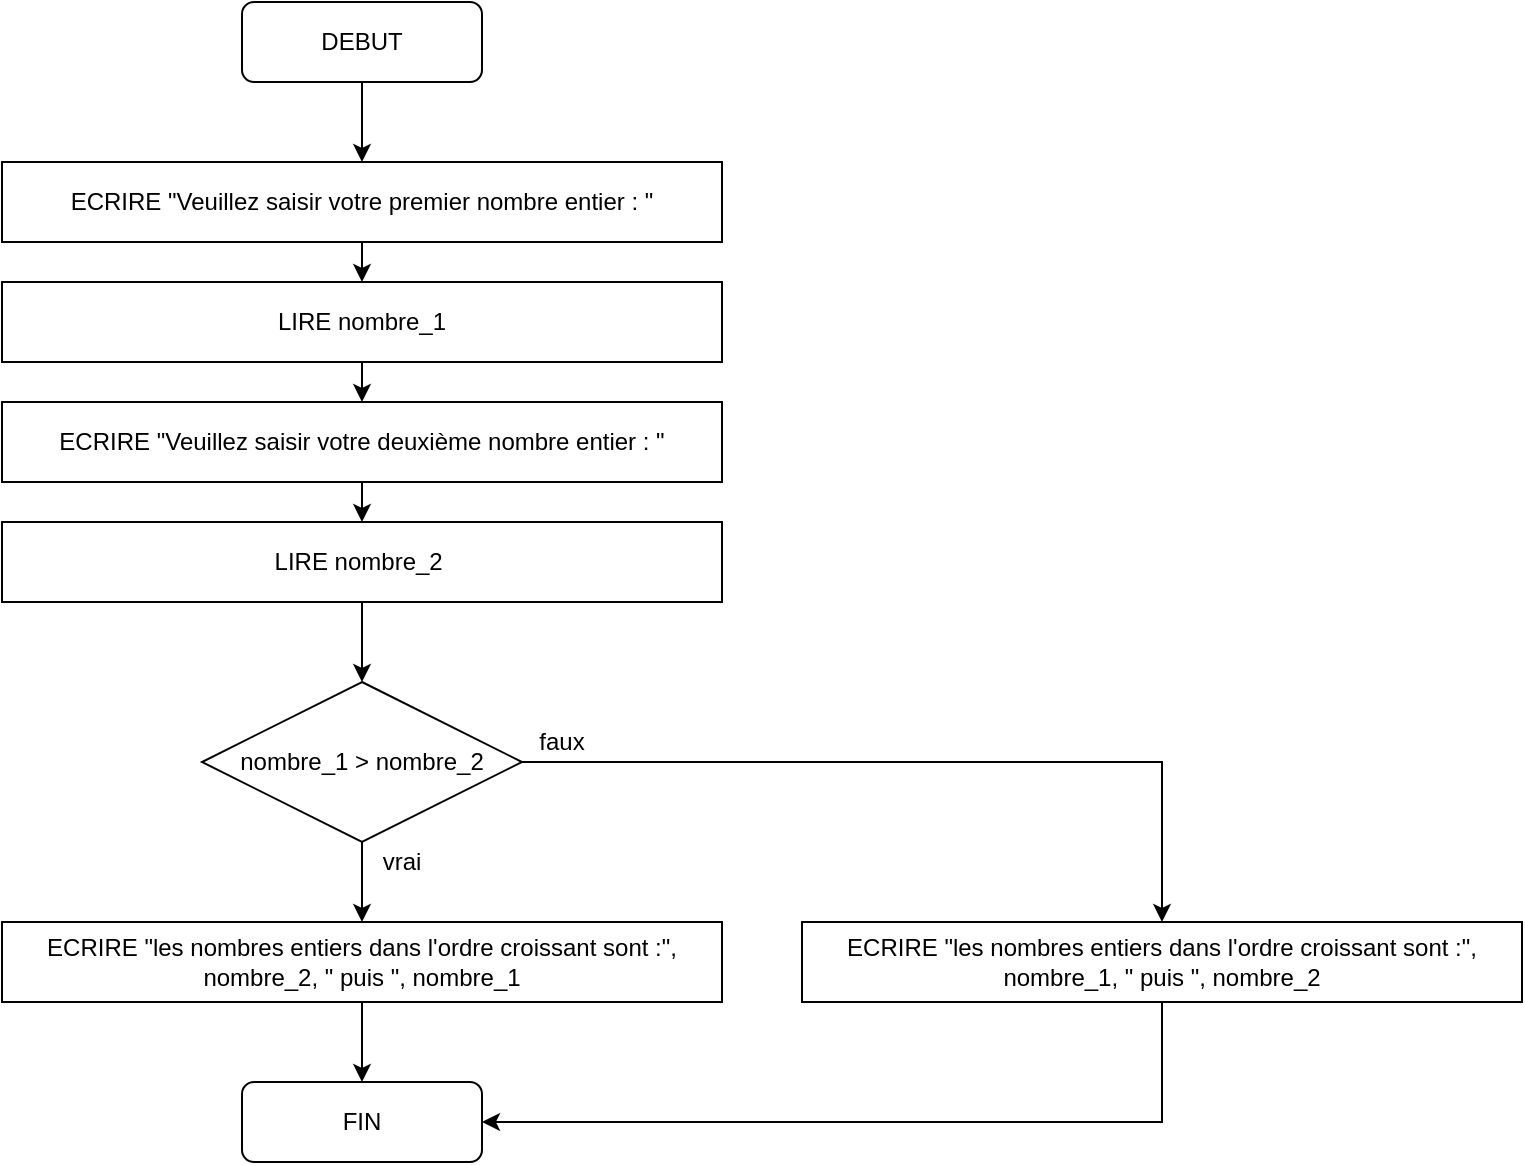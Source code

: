 <mxfile version="14.5.1" type="device"><diagram id="-9iypQbSlYagYA9OUyFK" name="Page-1"><mxGraphModel dx="1326" dy="798" grid="1" gridSize="10" guides="1" tooltips="1" connect="1" arrows="1" fold="1" page="1" pageScale="1" pageWidth="827" pageHeight="1169" math="0" shadow="0"><root><mxCell id="0"/><mxCell id="1" parent="0"/><mxCell id="zmFlZINuTUIFXxekAamJ-10" style="edgeStyle=orthogonalEdgeStyle;rounded=0;orthogonalLoop=1;jettySize=auto;html=1;exitX=0.5;exitY=1;exitDx=0;exitDy=0;entryX=0.5;entryY=0;entryDx=0;entryDy=0;" parent="1" source="zmFlZINuTUIFXxekAamJ-1" target="zmFlZINuTUIFXxekAamJ-2" edge="1"><mxGeometry relative="1" as="geometry"/></mxCell><mxCell id="zmFlZINuTUIFXxekAamJ-1" value="DEBUT" style="rounded=1;whiteSpace=wrap;html=1;fillColor=none;" parent="1" vertex="1"><mxGeometry x="160" y="40" width="120" height="40" as="geometry"/></mxCell><mxCell id="zmFlZINuTUIFXxekAamJ-11" style="edgeStyle=orthogonalEdgeStyle;rounded=0;orthogonalLoop=1;jettySize=auto;html=1;exitX=0.5;exitY=1;exitDx=0;exitDy=0;entryX=0.5;entryY=0;entryDx=0;entryDy=0;" parent="1" source="zmFlZINuTUIFXxekAamJ-2" target="zmFlZINuTUIFXxekAamJ-3" edge="1"><mxGeometry relative="1" as="geometry"/></mxCell><mxCell id="zmFlZINuTUIFXxekAamJ-2" value="ECRIRE &quot;Veuillez saisir votre premier nombre entier : &quot;" style="rounded=0;whiteSpace=wrap;html=1;fillColor=none;" parent="1" vertex="1"><mxGeometry x="40" y="120" width="360" height="40" as="geometry"/></mxCell><mxCell id="zmFlZINuTUIFXxekAamJ-12" style="edgeStyle=orthogonalEdgeStyle;rounded=0;orthogonalLoop=1;jettySize=auto;html=1;exitX=0.5;exitY=1;exitDx=0;exitDy=0;entryX=0.5;entryY=0;entryDx=0;entryDy=0;" parent="1" source="zmFlZINuTUIFXxekAamJ-3" target="zmFlZINuTUIFXxekAamJ-4" edge="1"><mxGeometry relative="1" as="geometry"/></mxCell><mxCell id="zmFlZINuTUIFXxekAamJ-3" value="LIRE nombre_1" style="rounded=0;whiteSpace=wrap;html=1;fillColor=none;" parent="1" vertex="1"><mxGeometry x="40" y="180" width="360" height="40" as="geometry"/></mxCell><mxCell id="zmFlZINuTUIFXxekAamJ-13" style="edgeStyle=orthogonalEdgeStyle;rounded=0;orthogonalLoop=1;jettySize=auto;html=1;exitX=0.5;exitY=1;exitDx=0;exitDy=0;entryX=0.5;entryY=0;entryDx=0;entryDy=0;" parent="1" source="zmFlZINuTUIFXxekAamJ-4" target="zmFlZINuTUIFXxekAamJ-5" edge="1"><mxGeometry relative="1" as="geometry"/></mxCell><mxCell id="zmFlZINuTUIFXxekAamJ-4" value="ECRIRE &quot;Veuillez saisir votre deuxième nombre entier : &quot;" style="rounded=0;whiteSpace=wrap;html=1;fillColor=none;" parent="1" vertex="1"><mxGeometry x="40" y="240" width="360" height="40" as="geometry"/></mxCell><mxCell id="zmFlZINuTUIFXxekAamJ-14" style="edgeStyle=orthogonalEdgeStyle;rounded=0;orthogonalLoop=1;jettySize=auto;html=1;exitX=0.5;exitY=1;exitDx=0;exitDy=0;entryX=0.5;entryY=0;entryDx=0;entryDy=0;" parent="1" source="zmFlZINuTUIFXxekAamJ-5" target="zmFlZINuTUIFXxekAamJ-8" edge="1"><mxGeometry relative="1" as="geometry"/></mxCell><mxCell id="zmFlZINuTUIFXxekAamJ-5" value="LIRE nombre_2&amp;nbsp;" style="rounded=0;whiteSpace=wrap;html=1;fillColor=none;" parent="1" vertex="1"><mxGeometry x="40" y="300" width="360" height="40" as="geometry"/></mxCell><mxCell id="zmFlZINuTUIFXxekAamJ-18" style="edgeStyle=orthogonalEdgeStyle;rounded=0;orthogonalLoop=1;jettySize=auto;html=1;exitX=0.5;exitY=1;exitDx=0;exitDy=0;entryX=1;entryY=0.5;entryDx=0;entryDy=0;" parent="1" source="zmFlZINuTUIFXxekAamJ-6" target="zmFlZINuTUIFXxekAamJ-9" edge="1"><mxGeometry relative="1" as="geometry"/></mxCell><mxCell id="zmFlZINuTUIFXxekAamJ-6" value="ECRIRE &quot;les nombres entiers dans l'ordre croissant sont :&quot;, nombre_1, &quot; puis &quot;, nombre_2" style="rounded=0;whiteSpace=wrap;html=1;fillColor=none;" parent="1" vertex="1"><mxGeometry x="440" y="500" width="360" height="40" as="geometry"/></mxCell><mxCell id="zmFlZINuTUIFXxekAamJ-16" style="edgeStyle=orthogonalEdgeStyle;rounded=0;orthogonalLoop=1;jettySize=auto;html=1;exitX=0.5;exitY=1;exitDx=0;exitDy=0;entryX=0.5;entryY=0;entryDx=0;entryDy=0;" parent="1" source="zmFlZINuTUIFXxekAamJ-7" target="zmFlZINuTUIFXxekAamJ-9" edge="1"><mxGeometry relative="1" as="geometry"/></mxCell><mxCell id="zmFlZINuTUIFXxekAamJ-7" value="ECRIRE &quot;les nombres entiers dans l'ordre croissant sont :&quot;, nombre_2, &quot; puis &quot;, nombre_1" style="rounded=0;whiteSpace=wrap;html=1;fillColor=none;" parent="1" vertex="1"><mxGeometry x="40" y="500" width="360" height="40" as="geometry"/></mxCell><mxCell id="zmFlZINuTUIFXxekAamJ-15" style="edgeStyle=orthogonalEdgeStyle;rounded=0;orthogonalLoop=1;jettySize=auto;html=1;exitX=0.5;exitY=1;exitDx=0;exitDy=0;entryX=0.5;entryY=0;entryDx=0;entryDy=0;" parent="1" source="zmFlZINuTUIFXxekAamJ-8" target="zmFlZINuTUIFXxekAamJ-7" edge="1"><mxGeometry relative="1" as="geometry"/></mxCell><mxCell id="zmFlZINuTUIFXxekAamJ-17" style="edgeStyle=orthogonalEdgeStyle;rounded=0;orthogonalLoop=1;jettySize=auto;html=1;exitX=1;exitY=0.5;exitDx=0;exitDy=0;entryX=0.5;entryY=0;entryDx=0;entryDy=0;" parent="1" source="zmFlZINuTUIFXxekAamJ-8" target="zmFlZINuTUIFXxekAamJ-6" edge="1"><mxGeometry relative="1" as="geometry"/></mxCell><mxCell id="zmFlZINuTUIFXxekAamJ-8" value="nombre_1 &amp;gt; nombre_2" style="rhombus;whiteSpace=wrap;html=1;fillColor=none;" parent="1" vertex="1"><mxGeometry x="140" y="380" width="160" height="80" as="geometry"/></mxCell><mxCell id="zmFlZINuTUIFXxekAamJ-9" value="FIN" style="rounded=1;whiteSpace=wrap;html=1;fillColor=none;" parent="1" vertex="1"><mxGeometry x="160" y="580" width="120" height="40" as="geometry"/></mxCell><mxCell id="6sq4qFF4-f_3RE3yL930-1" value="faux" style="text;html=1;strokeColor=none;fillColor=none;align=center;verticalAlign=middle;whiteSpace=wrap;rounded=0;" vertex="1" parent="1"><mxGeometry x="300" y="400" width="40" height="20" as="geometry"/></mxCell><mxCell id="6sq4qFF4-f_3RE3yL930-2" value="vrai" style="text;html=1;strokeColor=none;fillColor=none;align=center;verticalAlign=middle;whiteSpace=wrap;rounded=0;" vertex="1" parent="1"><mxGeometry x="220" y="460" width="40" height="20" as="geometry"/></mxCell></root></mxGraphModel></diagram></mxfile>